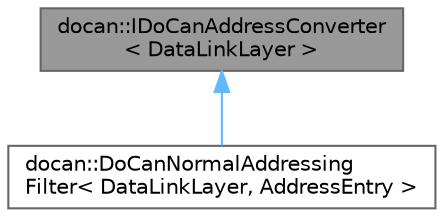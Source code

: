 digraph "docan::IDoCanAddressConverter&lt; DataLinkLayer &gt;"
{
 // LATEX_PDF_SIZE
  bgcolor="transparent";
  edge [fontname=Helvetica,fontsize=10,labelfontname=Helvetica,labelfontsize=10];
  node [fontname=Helvetica,fontsize=10,shape=box,height=0.2,width=0.4];
  Node1 [id="Node000001",label="docan::IDoCanAddressConverter\l\< DataLinkLayer \>",height=0.2,width=0.4,color="gray40", fillcolor="grey60", style="filled", fontcolor="black",tooltip=" "];
  Node1 -> Node2 [id="edge1_Node000001_Node000002",dir="back",color="steelblue1",style="solid",tooltip=" "];
  Node2 [id="Node000002",label="docan::DoCanNormalAddressing\lFilter\< DataLinkLayer, AddressEntry \>",height=0.2,width=0.4,color="gray40", fillcolor="white", style="filled",URL="$df/d5a/classdocan_1_1DoCanNormalAddressingFilter.html",tooltip=" "];
}
